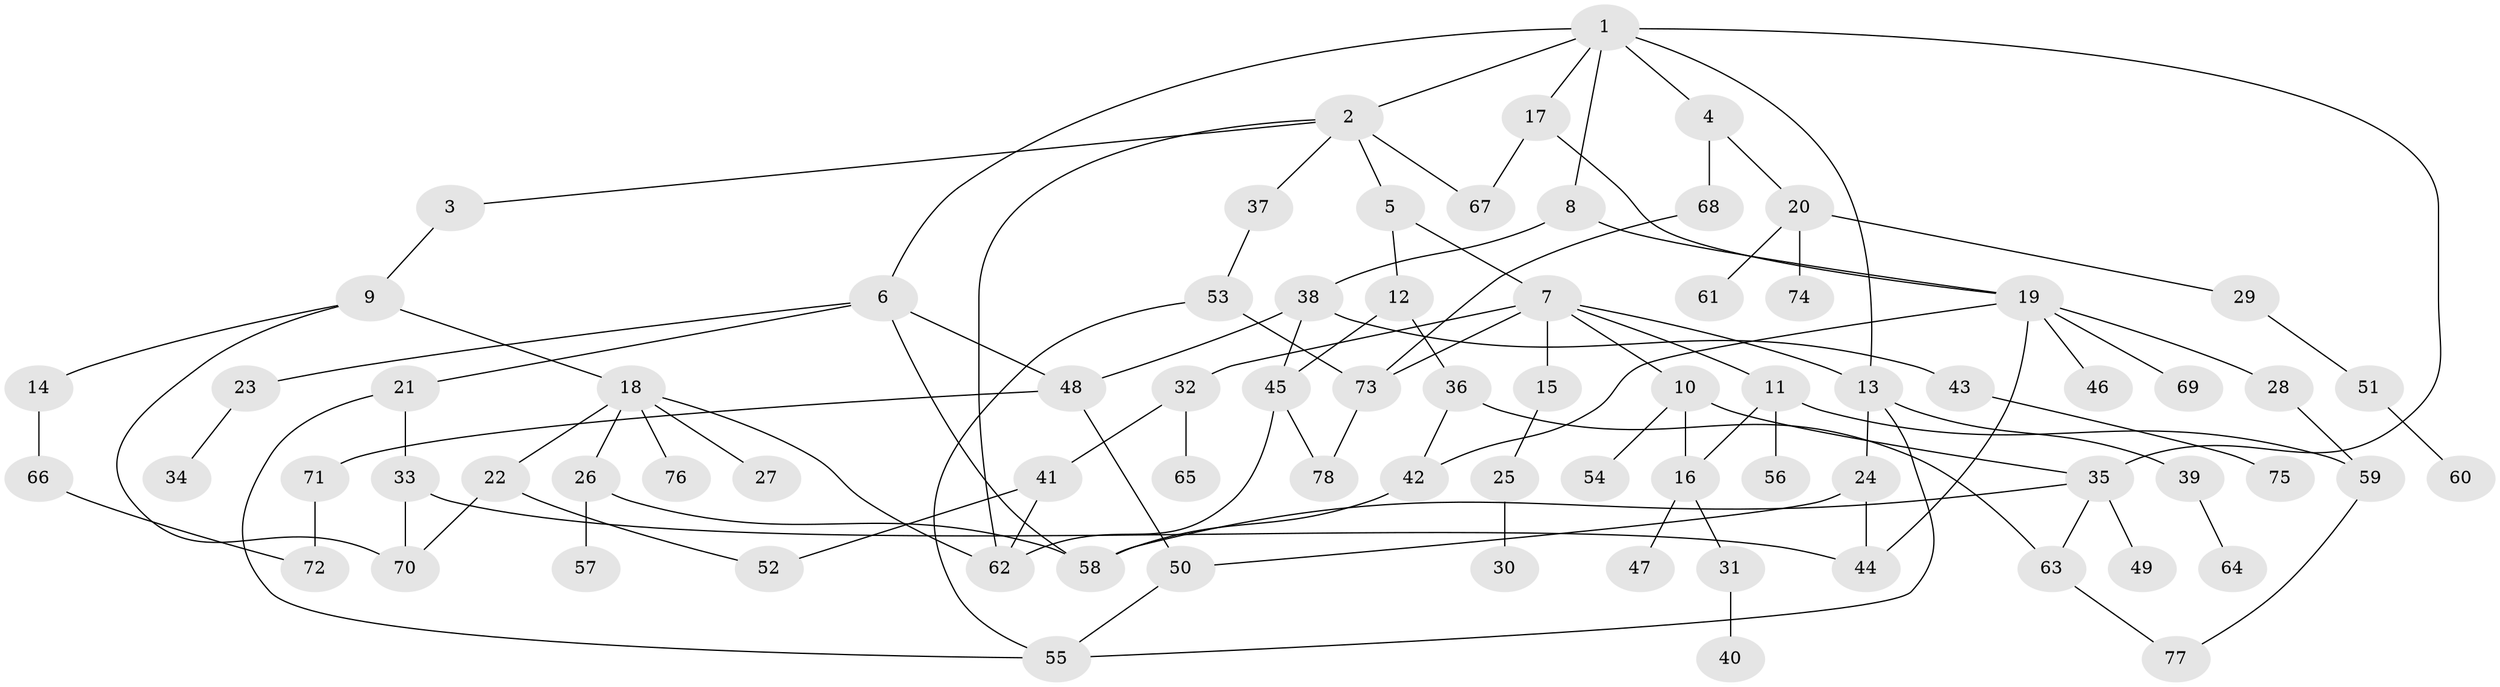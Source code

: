 // coarse degree distribution, {4: 0.23076923076923078, 5: 0.11538461538461539, 1: 0.23076923076923078, 3: 0.15384615384615385, 2: 0.11538461538461539, 8: 0.07692307692307693, 6: 0.038461538461538464, 7: 0.038461538461538464}
// Generated by graph-tools (version 1.1) at 2025/36/03/04/25 23:36:13]
// undirected, 78 vertices, 107 edges
graph export_dot {
  node [color=gray90,style=filled];
  1;
  2;
  3;
  4;
  5;
  6;
  7;
  8;
  9;
  10;
  11;
  12;
  13;
  14;
  15;
  16;
  17;
  18;
  19;
  20;
  21;
  22;
  23;
  24;
  25;
  26;
  27;
  28;
  29;
  30;
  31;
  32;
  33;
  34;
  35;
  36;
  37;
  38;
  39;
  40;
  41;
  42;
  43;
  44;
  45;
  46;
  47;
  48;
  49;
  50;
  51;
  52;
  53;
  54;
  55;
  56;
  57;
  58;
  59;
  60;
  61;
  62;
  63;
  64;
  65;
  66;
  67;
  68;
  69;
  70;
  71;
  72;
  73;
  74;
  75;
  76;
  77;
  78;
  1 -- 2;
  1 -- 4;
  1 -- 6;
  1 -- 8;
  1 -- 13;
  1 -- 17;
  1 -- 35;
  2 -- 3;
  2 -- 5;
  2 -- 37;
  2 -- 62;
  2 -- 67;
  3 -- 9;
  4 -- 20;
  4 -- 68;
  5 -- 7;
  5 -- 12;
  6 -- 21;
  6 -- 23;
  6 -- 48;
  6 -- 58;
  7 -- 10;
  7 -- 11;
  7 -- 15;
  7 -- 32;
  7 -- 73;
  7 -- 13;
  8 -- 38;
  8 -- 19;
  9 -- 14;
  9 -- 18;
  9 -- 70;
  10 -- 16;
  10 -- 35;
  10 -- 54;
  11 -- 56;
  11 -- 59;
  11 -- 16;
  12 -- 36;
  12 -- 45;
  13 -- 24;
  13 -- 39;
  13 -- 55;
  14 -- 66;
  15 -- 25;
  16 -- 31;
  16 -- 47;
  17 -- 19;
  17 -- 67;
  18 -- 22;
  18 -- 26;
  18 -- 27;
  18 -- 62;
  18 -- 76;
  19 -- 28;
  19 -- 44;
  19 -- 46;
  19 -- 69;
  19 -- 42;
  20 -- 29;
  20 -- 61;
  20 -- 74;
  21 -- 33;
  21 -- 55;
  22 -- 70;
  22 -- 52;
  23 -- 34;
  24 -- 44;
  24 -- 50;
  25 -- 30;
  26 -- 57;
  26 -- 58;
  28 -- 59;
  29 -- 51;
  31 -- 40;
  32 -- 41;
  32 -- 65;
  33 -- 44;
  33 -- 70;
  35 -- 49;
  35 -- 63;
  35 -- 58;
  36 -- 42;
  36 -- 63;
  37 -- 53;
  38 -- 43;
  38 -- 45;
  38 -- 48;
  39 -- 64;
  41 -- 52;
  41 -- 62;
  42 -- 58;
  43 -- 75;
  45 -- 78;
  45 -- 62;
  48 -- 50;
  48 -- 71;
  50 -- 55;
  51 -- 60;
  53 -- 73;
  53 -- 55;
  59 -- 77;
  63 -- 77;
  66 -- 72;
  68 -- 73;
  71 -- 72;
  73 -- 78;
}
